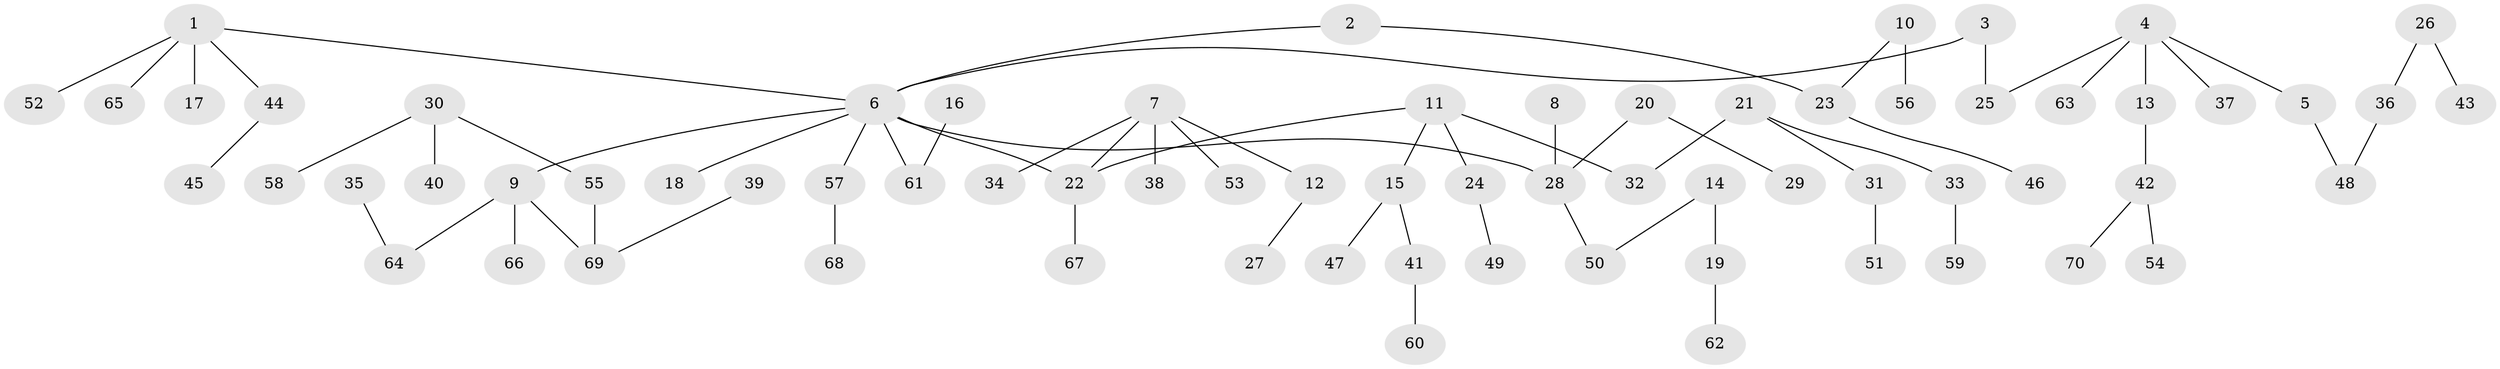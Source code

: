 // original degree distribution, {5: 0.0707070707070707, 10: 0.010101010101010102, 2: 0.24242424242424243, 3: 0.15151515151515152, 4: 0.020202020202020204, 1: 0.5050505050505051}
// Generated by graph-tools (version 1.1) at 2025/37/03/04/25 23:37:19]
// undirected, 70 vertices, 69 edges
graph export_dot {
  node [color=gray90,style=filled];
  1;
  2;
  3;
  4;
  5;
  6;
  7;
  8;
  9;
  10;
  11;
  12;
  13;
  14;
  15;
  16;
  17;
  18;
  19;
  20;
  21;
  22;
  23;
  24;
  25;
  26;
  27;
  28;
  29;
  30;
  31;
  32;
  33;
  34;
  35;
  36;
  37;
  38;
  39;
  40;
  41;
  42;
  43;
  44;
  45;
  46;
  47;
  48;
  49;
  50;
  51;
  52;
  53;
  54;
  55;
  56;
  57;
  58;
  59;
  60;
  61;
  62;
  63;
  64;
  65;
  66;
  67;
  68;
  69;
  70;
  1 -- 6 [weight=1.0];
  1 -- 17 [weight=1.0];
  1 -- 44 [weight=1.0];
  1 -- 52 [weight=1.0];
  1 -- 65 [weight=1.0];
  2 -- 6 [weight=1.0];
  2 -- 23 [weight=1.0];
  3 -- 6 [weight=1.0];
  3 -- 25 [weight=1.0];
  4 -- 5 [weight=1.0];
  4 -- 13 [weight=1.0];
  4 -- 25 [weight=1.0];
  4 -- 37 [weight=1.0];
  4 -- 63 [weight=1.0];
  5 -- 48 [weight=1.0];
  6 -- 9 [weight=1.0];
  6 -- 18 [weight=1.0];
  6 -- 22 [weight=1.0];
  6 -- 28 [weight=1.0];
  6 -- 57 [weight=1.0];
  6 -- 61 [weight=1.0];
  7 -- 12 [weight=1.0];
  7 -- 22 [weight=1.0];
  7 -- 34 [weight=1.0];
  7 -- 38 [weight=1.0];
  7 -- 53 [weight=1.0];
  8 -- 28 [weight=1.0];
  9 -- 64 [weight=1.0];
  9 -- 66 [weight=1.0];
  9 -- 69 [weight=1.0];
  10 -- 23 [weight=1.0];
  10 -- 56 [weight=1.0];
  11 -- 15 [weight=1.0];
  11 -- 22 [weight=1.0];
  11 -- 24 [weight=1.0];
  11 -- 32 [weight=1.0];
  12 -- 27 [weight=1.0];
  13 -- 42 [weight=1.0];
  14 -- 19 [weight=1.0];
  14 -- 50 [weight=1.0];
  15 -- 41 [weight=1.0];
  15 -- 47 [weight=1.0];
  16 -- 61 [weight=1.0];
  19 -- 62 [weight=1.0];
  20 -- 28 [weight=1.0];
  20 -- 29 [weight=1.0];
  21 -- 31 [weight=1.0];
  21 -- 32 [weight=1.0];
  21 -- 33 [weight=1.0];
  22 -- 67 [weight=1.0];
  23 -- 46 [weight=1.0];
  24 -- 49 [weight=1.0];
  26 -- 36 [weight=1.0];
  26 -- 43 [weight=1.0];
  28 -- 50 [weight=1.0];
  30 -- 40 [weight=1.0];
  30 -- 55 [weight=1.0];
  30 -- 58 [weight=1.0];
  31 -- 51 [weight=1.0];
  33 -- 59 [weight=1.0];
  35 -- 64 [weight=1.0];
  36 -- 48 [weight=1.0];
  39 -- 69 [weight=1.0];
  41 -- 60 [weight=1.0];
  42 -- 54 [weight=1.0];
  42 -- 70 [weight=1.0];
  44 -- 45 [weight=1.0];
  55 -- 69 [weight=1.0];
  57 -- 68 [weight=1.0];
}
